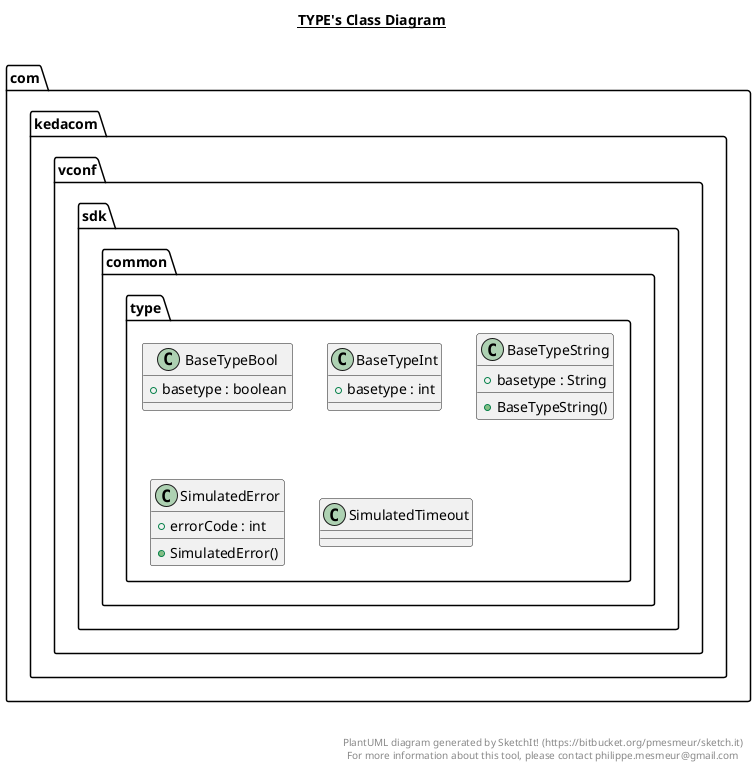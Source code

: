 @startuml

title __TYPE's Class Diagram__\n

  namespace com.kedacom.vconf.sdk.common {
    namespace type {
      class com.kedacom.vconf.sdk.common.type.BaseTypeBool {
          + basetype : boolean
      }
    }
  }
  

  namespace com.kedacom.vconf.sdk.common {
    namespace type {
      class com.kedacom.vconf.sdk.common.type.BaseTypeInt {
          + basetype : int
      }
    }
  }
  

  namespace com.kedacom.vconf.sdk.common {
    namespace type {
      class com.kedacom.vconf.sdk.common.type.BaseTypeString {
          + basetype : String
          + BaseTypeString()
      }
    }
  }
  

  namespace com.kedacom.vconf.sdk.common {
    namespace type {
      class com.kedacom.vconf.sdk.common.type.SimulatedError {
          + errorCode : int
          + SimulatedError()
      }
    }
  }
  

  namespace com.kedacom.vconf.sdk.common {
    namespace type {
      class com.kedacom.vconf.sdk.common.type.SimulatedTimeout {
      }
    }
  }
  



right footer


PlantUML diagram generated by SketchIt! (https://bitbucket.org/pmesmeur/sketch.it)
For more information about this tool, please contact philippe.mesmeur@gmail.com
endfooter

@enduml
